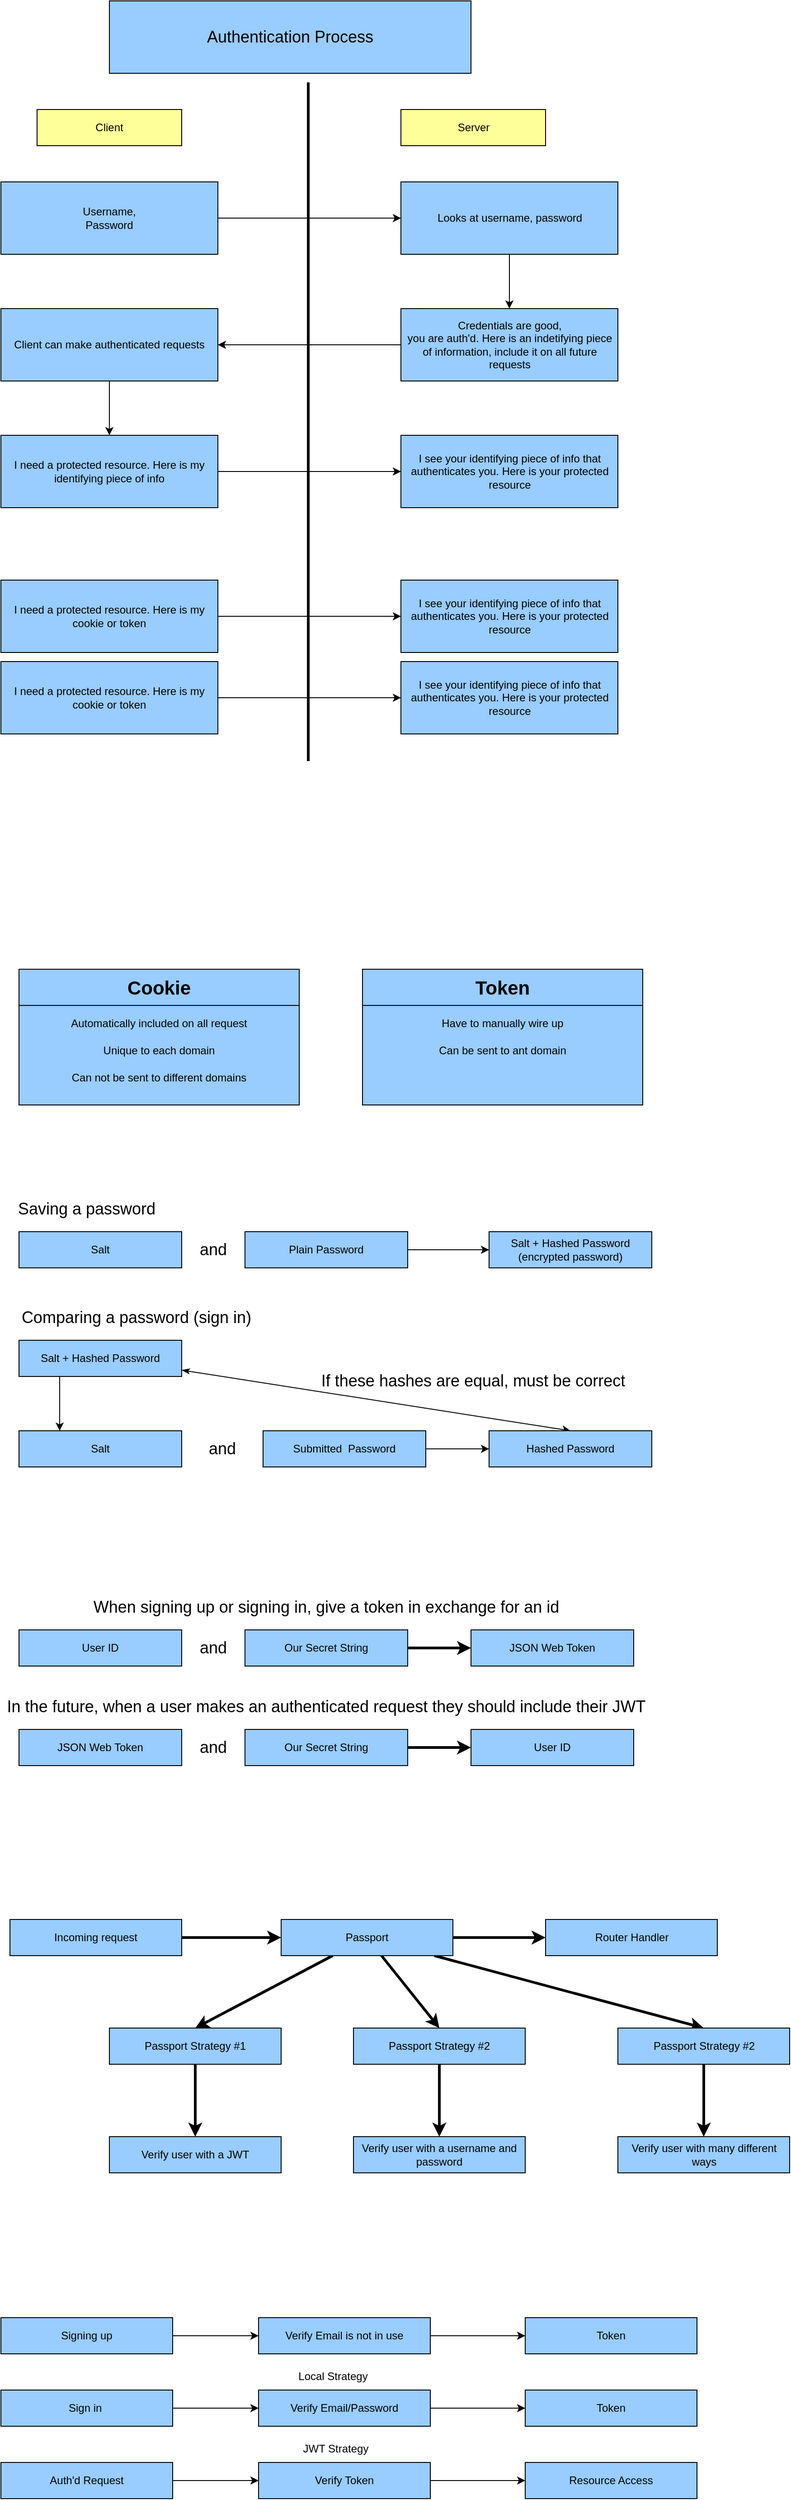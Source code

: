 <mxfile>
    <diagram id="Wzop_GUYBqfko9SVKmAf" name="Page-1">
        <mxGraphModel dx="1344" dy="1618" grid="1" gridSize="10" guides="1" tooltips="1" connect="1" arrows="1" fold="1" page="1" pageScale="1" pageWidth="850" pageHeight="1100" math="0" shadow="0">
            <root>
                <mxCell id="0"/>
                <mxCell id="1" parent="0"/>
                <mxCell id="2" value="&lt;font color=&quot;#000000&quot;&gt;Cookie&lt;/font&gt;" style="swimlane;whiteSpace=wrap;html=1;fontSize=21;container=0;fillColor=#99CCFF;gradientColor=none;swimlaneFillColor=#99CCFF;startSize=40;" parent="1" vertex="1">
                    <mxGeometry x="100" y="70" width="310" height="150" as="geometry"/>
                </mxCell>
                <mxCell id="7" value="Automatically included on all request" style="text;html=1;align=center;verticalAlign=middle;whiteSpace=wrap;rounded=0;fontColor=#000000;" parent="2" vertex="1">
                    <mxGeometry x="10" y="50" width="290" height="20" as="geometry"/>
                </mxCell>
                <mxCell id="8" value="Unique to each domain" style="text;html=1;align=center;verticalAlign=middle;whiteSpace=wrap;rounded=0;fontColor=#000000;" parent="2" vertex="1">
                    <mxGeometry x="10" y="80" width="290" height="20" as="geometry"/>
                </mxCell>
                <mxCell id="9" value="Can not be sent to different domains" style="text;html=1;align=center;verticalAlign=middle;whiteSpace=wrap;rounded=0;fontColor=#000000;" parent="2" vertex="1">
                    <mxGeometry x="10" y="110" width="290" height="20" as="geometry"/>
                </mxCell>
                <mxCell id="3" value="&lt;font color=&quot;#000000&quot;&gt;Token&lt;/font&gt;" style="swimlane;whiteSpace=wrap;html=1;fontSize=21;container=0;fillColor=#99CCFF;gradientColor=none;swimlaneFillColor=#99CCFF;startSize=40;" parent="1" vertex="1">
                    <mxGeometry x="480" y="70" width="310" height="150" as="geometry"/>
                </mxCell>
                <mxCell id="14" value="Have to manually wire up" style="text;html=1;align=center;verticalAlign=middle;whiteSpace=wrap;rounded=0;fontColor=#000000;" parent="3" vertex="1">
                    <mxGeometry x="10" y="50" width="290" height="20" as="geometry"/>
                </mxCell>
                <mxCell id="15" value="Can be sent to ant domain" style="text;html=1;align=center;verticalAlign=middle;whiteSpace=wrap;rounded=0;fontColor=#000000;" parent="3" vertex="1">
                    <mxGeometry x="10" y="80" width="290" height="20" as="geometry"/>
                </mxCell>
                <mxCell id="16" value="Saving a password" style="text;html=1;strokeColor=none;fillColor=none;align=center;verticalAlign=middle;whiteSpace=wrap;rounded=0;fontSize=18;" parent="1" vertex="1">
                    <mxGeometry x="90" y="320" width="170" height="30" as="geometry"/>
                </mxCell>
                <mxCell id="17" value="&lt;font color=&quot;#000000&quot;&gt;Salt&lt;/font&gt;" style="rounded=0;whiteSpace=wrap;html=1;fontFamily=Helvetica;fontSize=12;fontColor=#FFFFFF;fillColor=#99CCFF;" parent="1" vertex="1">
                    <mxGeometry x="100" y="360" width="180" height="40" as="geometry"/>
                </mxCell>
                <mxCell id="23" value="" style="edgeStyle=none;html=1;fontSize=18;" parent="1" source="18" target="19" edge="1">
                    <mxGeometry relative="1" as="geometry"/>
                </mxCell>
                <mxCell id="18" value="&lt;font color=&quot;#000000&quot;&gt;Plain Password&lt;/font&gt;" style="rounded=0;whiteSpace=wrap;html=1;fontFamily=Helvetica;fontSize=12;fontColor=#FFFFFF;fillColor=#99CCFF;" parent="1" vertex="1">
                    <mxGeometry x="350" y="360" width="180" height="40" as="geometry"/>
                </mxCell>
                <mxCell id="19" value="&lt;font color=&quot;#000000&quot;&gt;Salt + Hashed Password (&lt;/font&gt;&lt;span style=&quot;color: rgb(0, 0, 0);&quot;&gt;encrypted password&lt;/span&gt;&lt;font color=&quot;#000000&quot;&gt;)&lt;/font&gt;" style="rounded=0;whiteSpace=wrap;html=1;fontFamily=Helvetica;fontSize=12;fontColor=#FFFFFF;fillColor=#99CCFF;" parent="1" vertex="1">
                    <mxGeometry x="620" y="360" width="180" height="40" as="geometry"/>
                </mxCell>
                <mxCell id="20" value="and" style="text;html=1;strokeColor=none;fillColor=none;align=center;verticalAlign=middle;whiteSpace=wrap;rounded=0;fontSize=18;" parent="1" vertex="1">
                    <mxGeometry x="230" y="365" width="170" height="30" as="geometry"/>
                </mxCell>
                <mxCell id="24" value="Comparing a password (sign in)" style="text;html=1;strokeColor=none;fillColor=none;align=center;verticalAlign=middle;whiteSpace=wrap;rounded=0;fontSize=18;" parent="1" vertex="1">
                    <mxGeometry x="90" y="440" width="280" height="30" as="geometry"/>
                </mxCell>
                <mxCell id="30" style="edgeStyle=none;html=1;exitX=0.25;exitY=1;exitDx=0;exitDy=0;entryX=0.25;entryY=0;entryDx=0;entryDy=0;fontSize=18;" parent="1" source="25" target="27" edge="1">
                    <mxGeometry relative="1" as="geometry"/>
                </mxCell>
                <mxCell id="34" style="edgeStyle=none;html=1;entryX=0.5;entryY=0;entryDx=0;entryDy=0;fontSize=18;exitX=1;exitY=0.825;exitDx=0;exitDy=0;exitPerimeter=0;startArrow=classicThin;startFill=1;" parent="1" source="25" target="32" edge="1">
                    <mxGeometry relative="1" as="geometry">
                        <mxPoint x="280" y="513" as="sourcePoint"/>
                    </mxGeometry>
                </mxCell>
                <mxCell id="25" value="&lt;font color=&quot;#000000&quot;&gt;Salt + Hashed Password&lt;/font&gt;" style="rounded=0;whiteSpace=wrap;html=1;fontFamily=Helvetica;fontSize=12;fontColor=#FFFFFF;fillColor=#99CCFF;" parent="1" vertex="1">
                    <mxGeometry x="100" y="480" width="180" height="40" as="geometry"/>
                </mxCell>
                <mxCell id="27" value="&lt;font color=&quot;#000000&quot;&gt;Salt&lt;/font&gt;" style="rounded=0;whiteSpace=wrap;html=1;fontFamily=Helvetica;fontSize=12;fontColor=#FFFFFF;fillColor=#99CCFF;" parent="1" vertex="1">
                    <mxGeometry x="100" y="580" width="180" height="40" as="geometry"/>
                </mxCell>
                <mxCell id="33" value="" style="edgeStyle=none;html=1;fontSize=18;" parent="1" source="28" target="32" edge="1">
                    <mxGeometry relative="1" as="geometry"/>
                </mxCell>
                <mxCell id="28" value="&lt;font color=&quot;#000000&quot;&gt;Submitted&amp;nbsp; Password&lt;/font&gt;" style="rounded=0;whiteSpace=wrap;html=1;fontFamily=Helvetica;fontSize=12;fontColor=#FFFFFF;fillColor=#99CCFF;" parent="1" vertex="1">
                    <mxGeometry x="370" y="580" width="180" height="40" as="geometry"/>
                </mxCell>
                <mxCell id="31" value="and" style="text;html=1;strokeColor=none;fillColor=none;align=center;verticalAlign=middle;whiteSpace=wrap;rounded=0;fontSize=18;" parent="1" vertex="1">
                    <mxGeometry x="240" y="585" width="170" height="30" as="geometry"/>
                </mxCell>
                <mxCell id="32" value="&lt;font color=&quot;#000000&quot;&gt;Hashed Password&lt;/font&gt;" style="rounded=0;whiteSpace=wrap;html=1;fontFamily=Helvetica;fontSize=12;fontColor=#FFFFFF;fillColor=#99CCFF;" parent="1" vertex="1">
                    <mxGeometry x="620" y="580" width="180" height="40" as="geometry"/>
                </mxCell>
                <mxCell id="36" value="If these hashes are equal, must be correct" style="text;html=1;strokeColor=none;fillColor=none;align=center;verticalAlign=middle;whiteSpace=wrap;rounded=0;fontSize=18;" parent="1" vertex="1">
                    <mxGeometry x="420" y="510" width="365" height="30" as="geometry"/>
                </mxCell>
                <mxCell id="37" value="&lt;font color=&quot;#000000&quot; style=&quot;font-size: 18px;&quot;&gt;Authentication Process&lt;/font&gt;" style="rounded=0;whiteSpace=wrap;html=1;fontFamily=Helvetica;fontSize=18;fontColor=#FFFFFF;fillColor=#99CCFF;" parent="1" vertex="1">
                    <mxGeometry x="200" y="-1000" width="400" height="80" as="geometry"/>
                </mxCell>
                <mxCell id="38" value="&lt;font color=&quot;#000000&quot;&gt;Client&lt;/font&gt;" style="rounded=0;whiteSpace=wrap;html=1;fontFamily=Helvetica;fontSize=12;fontColor=#FFFFFF;fillColor=#FFFF99;" parent="1" vertex="1">
                    <mxGeometry x="120" y="-880" width="160" height="40" as="geometry"/>
                </mxCell>
                <mxCell id="39" value="&lt;font color=&quot;#000000&quot;&gt;Server&lt;/font&gt;" style="rounded=0;whiteSpace=wrap;html=1;fontFamily=Helvetica;fontSize=12;fontColor=#FFFFFF;fillColor=#FFFF99;" parent="1" vertex="1">
                    <mxGeometry x="522.5" y="-880" width="160" height="40" as="geometry"/>
                </mxCell>
                <mxCell id="43" style="edgeStyle=none;html=1;entryX=0;entryY=0.5;entryDx=0;entryDy=0;fontSize=18;startArrow=none;startFill=0;" parent="1" source="40" target="41" edge="1">
                    <mxGeometry relative="1" as="geometry"/>
                </mxCell>
                <mxCell id="40" value="&lt;font color=&quot;#000000&quot;&gt;Username,&lt;br&gt;Password&lt;br&gt;&lt;/font&gt;" style="rounded=0;whiteSpace=wrap;html=1;fontFamily=Helvetica;fontSize=12;fontColor=#FFFFFF;fillColor=#99CCFF;" parent="1" vertex="1">
                    <mxGeometry x="80" y="-800" width="240" height="80" as="geometry"/>
                </mxCell>
                <mxCell id="44" style="edgeStyle=none;html=1;entryX=0.5;entryY=0;entryDx=0;entryDy=0;fontSize=18;startArrow=none;startFill=0;" parent="1" source="41" target="42" edge="1">
                    <mxGeometry relative="1" as="geometry"/>
                </mxCell>
                <mxCell id="41" value="&lt;font color=&quot;#000000&quot;&gt;Looks at username, password&lt;br&gt;&lt;/font&gt;" style="rounded=0;whiteSpace=wrap;html=1;fontFamily=Helvetica;fontSize=12;fontColor=#FFFFFF;fillColor=#99CCFF;" parent="1" vertex="1">
                    <mxGeometry x="522.5" y="-800" width="240" height="80" as="geometry"/>
                </mxCell>
                <mxCell id="46" style="edgeStyle=none;html=1;fontSize=18;startArrow=none;startFill=0;" parent="1" source="42" target="45" edge="1">
                    <mxGeometry relative="1" as="geometry"/>
                </mxCell>
                <mxCell id="42" value="&lt;font color=&quot;#000000&quot;&gt;Credentials are good,&lt;br&gt;you are auth'd. Here is an indetifying piece of information, include it on all future requests&lt;br&gt;&lt;/font&gt;" style="rounded=0;whiteSpace=wrap;html=1;fontFamily=Helvetica;fontSize=12;fontColor=#FFFFFF;fillColor=#99CCFF;" parent="1" vertex="1">
                    <mxGeometry x="522.5" y="-660" width="240" height="80" as="geometry"/>
                </mxCell>
                <mxCell id="48" style="edgeStyle=none;html=1;entryX=0.5;entryY=0;entryDx=0;entryDy=0;fontSize=18;startArrow=none;startFill=0;" parent="1" source="45" target="47" edge="1">
                    <mxGeometry relative="1" as="geometry"/>
                </mxCell>
                <mxCell id="45" value="&lt;font color=&quot;#000000&quot;&gt;Client can make authenticated requests&lt;br&gt;&lt;/font&gt;" style="rounded=0;whiteSpace=wrap;html=1;fontFamily=Helvetica;fontSize=12;fontColor=#FFFFFF;fillColor=#99CCFF;" parent="1" vertex="1">
                    <mxGeometry x="80" y="-660" width="240" height="80" as="geometry"/>
                </mxCell>
                <mxCell id="50" style="edgeStyle=none;html=1;fontSize=18;startArrow=none;startFill=0;" parent="1" source="47" target="49" edge="1">
                    <mxGeometry relative="1" as="geometry"/>
                </mxCell>
                <mxCell id="47" value="&lt;font color=&quot;#000000&quot;&gt;I need a protected resource. Here is my identifying piece of info&lt;br&gt;&lt;/font&gt;" style="rounded=0;whiteSpace=wrap;html=1;fontFamily=Helvetica;fontSize=12;fontColor=#FFFFFF;fillColor=#99CCFF;" parent="1" vertex="1">
                    <mxGeometry x="80" y="-520" width="240" height="80" as="geometry"/>
                </mxCell>
                <mxCell id="49" value="&lt;font color=&quot;#000000&quot;&gt;I see your identifying piece of info that authenticates you. Here is your protected resource&lt;br&gt;&lt;/font&gt;" style="rounded=0;whiteSpace=wrap;html=1;fontFamily=Helvetica;fontSize=12;fontColor=#FFFFFF;fillColor=#99CCFF;" parent="1" vertex="1">
                    <mxGeometry x="522.5" y="-520" width="240" height="80" as="geometry"/>
                </mxCell>
                <mxCell id="54" style="edgeStyle=none;html=1;entryX=0;entryY=0.5;entryDx=0;entryDy=0;fontSize=18;startArrow=none;startFill=0;" parent="1" source="52" target="53" edge="1">
                    <mxGeometry relative="1" as="geometry"/>
                </mxCell>
                <mxCell id="52" value="&lt;font color=&quot;#000000&quot;&gt;I need a protected resource. Here is my cookie or token&lt;br&gt;&lt;/font&gt;" style="rounded=0;whiteSpace=wrap;html=1;fontFamily=Helvetica;fontSize=12;fontColor=#FFFFFF;fillColor=#99CCFF;" parent="1" vertex="1">
                    <mxGeometry x="80" y="-360" width="240" height="80" as="geometry"/>
                </mxCell>
                <mxCell id="53" value="&lt;font color=&quot;#000000&quot;&gt;I see your identifying piece of info that authenticates you. Here is your protected resource&lt;br&gt;&lt;/font&gt;" style="rounded=0;whiteSpace=wrap;html=1;fontFamily=Helvetica;fontSize=12;fontColor=#FFFFFF;fillColor=#99CCFF;" parent="1" vertex="1">
                    <mxGeometry x="522.5" y="-360" width="240" height="80" as="geometry"/>
                </mxCell>
                <mxCell id="55" style="edgeStyle=none;html=1;entryX=0;entryY=0.5;entryDx=0;entryDy=0;fontSize=18;startArrow=none;startFill=0;" parent="1" source="56" target="57" edge="1">
                    <mxGeometry relative="1" as="geometry"/>
                </mxCell>
                <mxCell id="56" value="&lt;font color=&quot;#000000&quot;&gt;I need a protected resource. Here is my cookie or token&lt;br&gt;&lt;/font&gt;" style="rounded=0;whiteSpace=wrap;html=1;fontFamily=Helvetica;fontSize=12;fontColor=#FFFFFF;fillColor=#99CCFF;" parent="1" vertex="1">
                    <mxGeometry x="80" y="-270" width="240" height="80" as="geometry"/>
                </mxCell>
                <mxCell id="57" value="&lt;font color=&quot;#000000&quot;&gt;I see your identifying piece of info that authenticates you. Here is your protected resource&lt;br&gt;&lt;/font&gt;" style="rounded=0;whiteSpace=wrap;html=1;fontFamily=Helvetica;fontSize=12;fontColor=#FFFFFF;fillColor=#99CCFF;" parent="1" vertex="1">
                    <mxGeometry x="522.5" y="-270" width="240" height="80" as="geometry"/>
                </mxCell>
                <mxCell id="58" value="" style="endArrow=none;html=1;fontSize=18;strokeWidth=3;" parent="1" edge="1">
                    <mxGeometry width="50" height="50" relative="1" as="geometry">
                        <mxPoint x="420" y="-160" as="sourcePoint"/>
                        <mxPoint x="420" y="-910" as="targetPoint"/>
                    </mxGeometry>
                </mxCell>
                <mxCell id="59" value="When signing up or signing in, give a token in exchange for an id" style="text;html=1;strokeColor=none;fillColor=none;align=center;verticalAlign=middle;whiteSpace=wrap;rounded=0;fontSize=18;" parent="1" vertex="1">
                    <mxGeometry x="90" y="760" width="700" height="30" as="geometry"/>
                </mxCell>
                <mxCell id="60" value="&lt;font color=&quot;#000000&quot;&gt;User ID&lt;/font&gt;" style="rounded=0;whiteSpace=wrap;html=1;fontFamily=Helvetica;fontSize=12;fontColor=#FFFFFF;fillColor=#99CCFF;" parent="1" vertex="1">
                    <mxGeometry x="100" y="800" width="180" height="40" as="geometry"/>
                </mxCell>
                <mxCell id="64" value="" style="edgeStyle=none;html=1;strokeWidth=3;fontSize=18;startArrow=none;startFill=0;" parent="1" source="61" target="62" edge="1">
                    <mxGeometry relative="1" as="geometry"/>
                </mxCell>
                <mxCell id="61" value="&lt;font color=&quot;#000000&quot;&gt;Our Secret String&lt;/font&gt;" style="rounded=0;whiteSpace=wrap;html=1;fontFamily=Helvetica;fontSize=12;fontColor=#FFFFFF;fillColor=#99CCFF;" parent="1" vertex="1">
                    <mxGeometry x="350" y="800" width="180" height="40" as="geometry"/>
                </mxCell>
                <mxCell id="62" value="&lt;font color=&quot;#000000&quot;&gt;JSON Web Token&lt;/font&gt;" style="rounded=0;whiteSpace=wrap;html=1;fontFamily=Helvetica;fontSize=12;fontColor=#FFFFFF;fillColor=#99CCFF;" parent="1" vertex="1">
                    <mxGeometry x="600" y="800" width="180" height="40" as="geometry"/>
                </mxCell>
                <mxCell id="63" value="and" style="text;html=1;strokeColor=none;fillColor=none;align=center;verticalAlign=middle;whiteSpace=wrap;rounded=0;fontSize=18;" parent="1" vertex="1">
                    <mxGeometry x="230" y="805" width="170" height="30" as="geometry"/>
                </mxCell>
                <mxCell id="65" value="In the future, when a user makes an authenticated request they should include their JWT" style="text;html=1;strokeColor=none;fillColor=none;align=center;verticalAlign=middle;whiteSpace=wrap;rounded=0;fontSize=18;" parent="1" vertex="1">
                    <mxGeometry x="80" y="870" width="720" height="30" as="geometry"/>
                </mxCell>
                <mxCell id="66" value="&lt;font color=&quot;#000000&quot;&gt;JSON Web Token&lt;/font&gt;" style="rounded=0;whiteSpace=wrap;html=1;fontFamily=Helvetica;fontSize=12;fontColor=#FFFFFF;fillColor=#99CCFF;" parent="1" vertex="1">
                    <mxGeometry x="100" y="910" width="180" height="40" as="geometry"/>
                </mxCell>
                <mxCell id="67" value="" style="edgeStyle=none;html=1;strokeWidth=3;fontSize=18;startArrow=none;startFill=0;" parent="1" source="68" target="69" edge="1">
                    <mxGeometry relative="1" as="geometry"/>
                </mxCell>
                <mxCell id="68" value="&lt;font color=&quot;#000000&quot;&gt;Our Secret String&lt;/font&gt;" style="rounded=0;whiteSpace=wrap;html=1;fontFamily=Helvetica;fontSize=12;fontColor=#FFFFFF;fillColor=#99CCFF;" parent="1" vertex="1">
                    <mxGeometry x="350" y="910" width="180" height="40" as="geometry"/>
                </mxCell>
                <mxCell id="69" value="&lt;font color=&quot;#000000&quot;&gt;User ID&lt;/font&gt;" style="rounded=0;whiteSpace=wrap;html=1;fontFamily=Helvetica;fontSize=12;fontColor=#FFFFFF;fillColor=#99CCFF;" parent="1" vertex="1">
                    <mxGeometry x="600" y="910" width="180" height="40" as="geometry"/>
                </mxCell>
                <mxCell id="70" value="and" style="text;html=1;strokeColor=none;fillColor=none;align=center;verticalAlign=middle;whiteSpace=wrap;rounded=0;fontSize=18;" parent="1" vertex="1">
                    <mxGeometry x="230" y="915" width="170" height="30" as="geometry"/>
                </mxCell>
                <mxCell id="76" style="edgeStyle=none;html=1;strokeWidth=3;fontSize=18;startArrow=none;startFill=0;" parent="1" source="72" target="73" edge="1">
                    <mxGeometry relative="1" as="geometry"/>
                </mxCell>
                <mxCell id="72" value="&lt;font color=&quot;#000000&quot;&gt;Incoming request&lt;/font&gt;" style="rounded=0;whiteSpace=wrap;html=1;fontFamily=Helvetica;fontSize=12;fontColor=#FFFFFF;fillColor=#99CCFF;" parent="1" vertex="1">
                    <mxGeometry x="90" y="1120" width="190" height="40" as="geometry"/>
                </mxCell>
                <mxCell id="77" style="edgeStyle=none;html=1;strokeWidth=3;fontSize=18;startArrow=none;startFill=0;" parent="1" source="73" target="74" edge="1">
                    <mxGeometry relative="1" as="geometry"/>
                </mxCell>
                <mxCell id="80" style="edgeStyle=none;html=1;entryX=0.5;entryY=0;entryDx=0;entryDy=0;strokeWidth=3;fontSize=18;startArrow=none;startFill=0;" parent="1" source="73" target="78" edge="1">
                    <mxGeometry relative="1" as="geometry"/>
                </mxCell>
                <mxCell id="81" style="edgeStyle=none;html=1;entryX=0.5;entryY=0;entryDx=0;entryDy=0;strokeWidth=3;fontSize=18;startArrow=none;startFill=0;" parent="1" source="73" target="79" edge="1">
                    <mxGeometry relative="1" as="geometry"/>
                </mxCell>
                <mxCell id="89" style="edgeStyle=none;html=1;entryX=0.5;entryY=0;entryDx=0;entryDy=0;strokeWidth=3;fontSize=18;startArrow=none;startFill=0;" parent="1" source="73" target="87" edge="1">
                    <mxGeometry relative="1" as="geometry"/>
                </mxCell>
                <mxCell id="73" value="&lt;font color=&quot;#000000&quot;&gt;Passport&lt;/font&gt;" style="rounded=0;whiteSpace=wrap;html=1;fontFamily=Helvetica;fontSize=12;fontColor=#FFFFFF;fillColor=#99CCFF;" parent="1" vertex="1">
                    <mxGeometry x="390" y="1120" width="190" height="40" as="geometry"/>
                </mxCell>
                <mxCell id="74" value="&lt;font color=&quot;#000000&quot;&gt;Router Handler&lt;/font&gt;" style="rounded=0;whiteSpace=wrap;html=1;fontFamily=Helvetica;fontSize=12;fontColor=#FFFFFF;fillColor=#99CCFF;" parent="1" vertex="1">
                    <mxGeometry x="682.5" y="1120" width="190" height="40" as="geometry"/>
                </mxCell>
                <mxCell id="83" value="" style="edgeStyle=none;html=1;strokeWidth=3;fontSize=18;startArrow=none;startFill=0;" parent="1" source="78" target="82" edge="1">
                    <mxGeometry relative="1" as="geometry"/>
                </mxCell>
                <mxCell id="78" value="&lt;font color=&quot;#000000&quot;&gt;Passport Strategy #1&lt;/font&gt;" style="rounded=0;whiteSpace=wrap;html=1;fontFamily=Helvetica;fontSize=12;fontColor=#FFFFFF;fillColor=#99CCFF;" parent="1" vertex="1">
                    <mxGeometry x="200" y="1240" width="190" height="40" as="geometry"/>
                </mxCell>
                <mxCell id="85" value="" style="edgeStyle=none;html=1;strokeWidth=3;fontSize=18;startArrow=none;startFill=0;" parent="1" source="79" target="84" edge="1">
                    <mxGeometry relative="1" as="geometry"/>
                </mxCell>
                <mxCell id="79" value="&lt;font color=&quot;#000000&quot;&gt;Passport Strategy #2&lt;/font&gt;" style="rounded=0;whiteSpace=wrap;html=1;fontFamily=Helvetica;fontSize=12;fontColor=#FFFFFF;fillColor=#99CCFF;" parent="1" vertex="1">
                    <mxGeometry x="470" y="1240" width="190" height="40" as="geometry"/>
                </mxCell>
                <mxCell id="82" value="&lt;font color=&quot;#000000&quot;&gt;Verify user with a JWT&lt;/font&gt;" style="rounded=0;whiteSpace=wrap;html=1;fontFamily=Helvetica;fontSize=12;fontColor=#FFFFFF;fillColor=#99CCFF;" parent="1" vertex="1">
                    <mxGeometry x="200" y="1360" width="190" height="40" as="geometry"/>
                </mxCell>
                <mxCell id="84" value="&lt;font color=&quot;#000000&quot;&gt;Verify user with a username and password&lt;/font&gt;" style="rounded=0;whiteSpace=wrap;html=1;fontFamily=Helvetica;fontSize=12;fontColor=#FFFFFF;fillColor=#99CCFF;" parent="1" vertex="1">
                    <mxGeometry x="470" y="1360" width="190" height="40" as="geometry"/>
                </mxCell>
                <mxCell id="86" value="&lt;span style=&quot;color: rgb(0, 0, 0);&quot;&gt;Verify user with many different ways&lt;/span&gt;" style="rounded=0;whiteSpace=wrap;html=1;fontFamily=Helvetica;fontSize=12;fontColor=#FFFFFF;fillColor=#99CCFF;" parent="1" vertex="1">
                    <mxGeometry x="762.5" y="1360" width="190" height="40" as="geometry"/>
                </mxCell>
                <mxCell id="88" value="" style="edgeStyle=none;html=1;strokeWidth=3;fontSize=18;startArrow=none;startFill=0;" parent="1" source="87" target="86" edge="1">
                    <mxGeometry relative="1" as="geometry"/>
                </mxCell>
                <mxCell id="87" value="&lt;font color=&quot;#000000&quot;&gt;Passport Strategy #2&lt;/font&gt;" style="rounded=0;whiteSpace=wrap;html=1;fontFamily=Helvetica;fontSize=12;fontColor=#FFFFFF;fillColor=#99CCFF;" parent="1" vertex="1">
                    <mxGeometry x="762.5" y="1240" width="190" height="40" as="geometry"/>
                </mxCell>
                <mxCell id="93" value="" style="edgeStyle=none;html=1;" edge="1" parent="1" source="90" target="91">
                    <mxGeometry relative="1" as="geometry"/>
                </mxCell>
                <mxCell id="90" value="&lt;font color=&quot;#000000&quot;&gt;Signing up&lt;/font&gt;" style="rounded=0;whiteSpace=wrap;html=1;fontFamily=Helvetica;fontSize=12;fontColor=#FFFFFF;fillColor=#99CCFF;" vertex="1" parent="1">
                    <mxGeometry x="80" y="1560" width="190" height="40" as="geometry"/>
                </mxCell>
                <mxCell id="94" value="" style="edgeStyle=none;html=1;" edge="1" parent="1" source="91" target="92">
                    <mxGeometry relative="1" as="geometry"/>
                </mxCell>
                <mxCell id="91" value="&lt;font color=&quot;#000000&quot;&gt;Verify Email is not in use&lt;/font&gt;" style="rounded=0;whiteSpace=wrap;html=1;fontFamily=Helvetica;fontSize=12;fontColor=#FFFFFF;fillColor=#99CCFF;" vertex="1" parent="1">
                    <mxGeometry x="365" y="1560" width="190" height="40" as="geometry"/>
                </mxCell>
                <mxCell id="92" value="&lt;font color=&quot;#000000&quot;&gt;Token&lt;/font&gt;" style="rounded=0;whiteSpace=wrap;html=1;fontFamily=Helvetica;fontSize=12;fontColor=#FFFFFF;fillColor=#99CCFF;" vertex="1" parent="1">
                    <mxGeometry x="660" y="1560" width="190" height="40" as="geometry"/>
                </mxCell>
                <mxCell id="95" value="" style="edgeStyle=none;html=1;" edge="1" parent="1" source="96" target="98">
                    <mxGeometry relative="1" as="geometry"/>
                </mxCell>
                <mxCell id="96" value="&lt;font color=&quot;#000000&quot;&gt;Sign in&amp;nbsp;&lt;/font&gt;" style="rounded=0;whiteSpace=wrap;html=1;fontFamily=Helvetica;fontSize=12;fontColor=#FFFFFF;fillColor=#99CCFF;" vertex="1" parent="1">
                    <mxGeometry x="80" y="1640" width="190" height="40" as="geometry"/>
                </mxCell>
                <mxCell id="97" value="" style="edgeStyle=none;html=1;" edge="1" parent="1" source="98" target="99">
                    <mxGeometry relative="1" as="geometry"/>
                </mxCell>
                <mxCell id="98" value="&lt;font color=&quot;#000000&quot;&gt;Verify Email/Password&lt;/font&gt;" style="rounded=0;whiteSpace=wrap;html=1;fontFamily=Helvetica;fontSize=12;fontColor=#FFFFFF;fillColor=#99CCFF;" vertex="1" parent="1">
                    <mxGeometry x="365" y="1640" width="190" height="40" as="geometry"/>
                </mxCell>
                <mxCell id="99" value="&lt;font color=&quot;#000000&quot;&gt;Token&lt;/font&gt;" style="rounded=0;whiteSpace=wrap;html=1;fontFamily=Helvetica;fontSize=12;fontColor=#FFFFFF;fillColor=#99CCFF;" vertex="1" parent="1">
                    <mxGeometry x="660" y="1640" width="190" height="40" as="geometry"/>
                </mxCell>
                <mxCell id="100" value="" style="edgeStyle=none;html=1;" edge="1" parent="1" source="101" target="103">
                    <mxGeometry relative="1" as="geometry"/>
                </mxCell>
                <mxCell id="101" value="&lt;font color=&quot;#000000&quot;&gt;Auth'd Request&lt;/font&gt;" style="rounded=0;whiteSpace=wrap;html=1;fontFamily=Helvetica;fontSize=12;fontColor=#FFFFFF;fillColor=#99CCFF;" vertex="1" parent="1">
                    <mxGeometry x="80" y="1720" width="190" height="40" as="geometry"/>
                </mxCell>
                <mxCell id="102" value="" style="edgeStyle=none;html=1;" edge="1" parent="1" source="103" target="104">
                    <mxGeometry relative="1" as="geometry"/>
                </mxCell>
                <mxCell id="103" value="&lt;font color=&quot;#000000&quot;&gt;Verify Token&lt;/font&gt;" style="rounded=0;whiteSpace=wrap;html=1;fontFamily=Helvetica;fontSize=12;fontColor=#FFFFFF;fillColor=#99CCFF;" vertex="1" parent="1">
                    <mxGeometry x="365" y="1720" width="190" height="40" as="geometry"/>
                </mxCell>
                <mxCell id="104" value="&lt;font color=&quot;#000000&quot;&gt;Resource Access&lt;/font&gt;" style="rounded=0;whiteSpace=wrap;html=1;fontFamily=Helvetica;fontSize=12;fontColor=#FFFFFF;fillColor=#99CCFF;" vertex="1" parent="1">
                    <mxGeometry x="660" y="1720" width="190" height="40" as="geometry"/>
                </mxCell>
                <mxCell id="106" value="JWT Strategy" style="text;html=1;strokeColor=none;fillColor=none;align=center;verticalAlign=middle;whiteSpace=wrap;rounded=0;" vertex="1" parent="1">
                    <mxGeometry x="402.5" y="1690" width="95" height="30" as="geometry"/>
                </mxCell>
                <mxCell id="107" value="Local Strategy" style="text;html=1;strokeColor=none;fillColor=none;align=center;verticalAlign=middle;whiteSpace=wrap;rounded=0;" vertex="1" parent="1">
                    <mxGeometry x="400" y="1610" width="95" height="30" as="geometry"/>
                </mxCell>
            </root>
        </mxGraphModel>
    </diagram>
</mxfile>